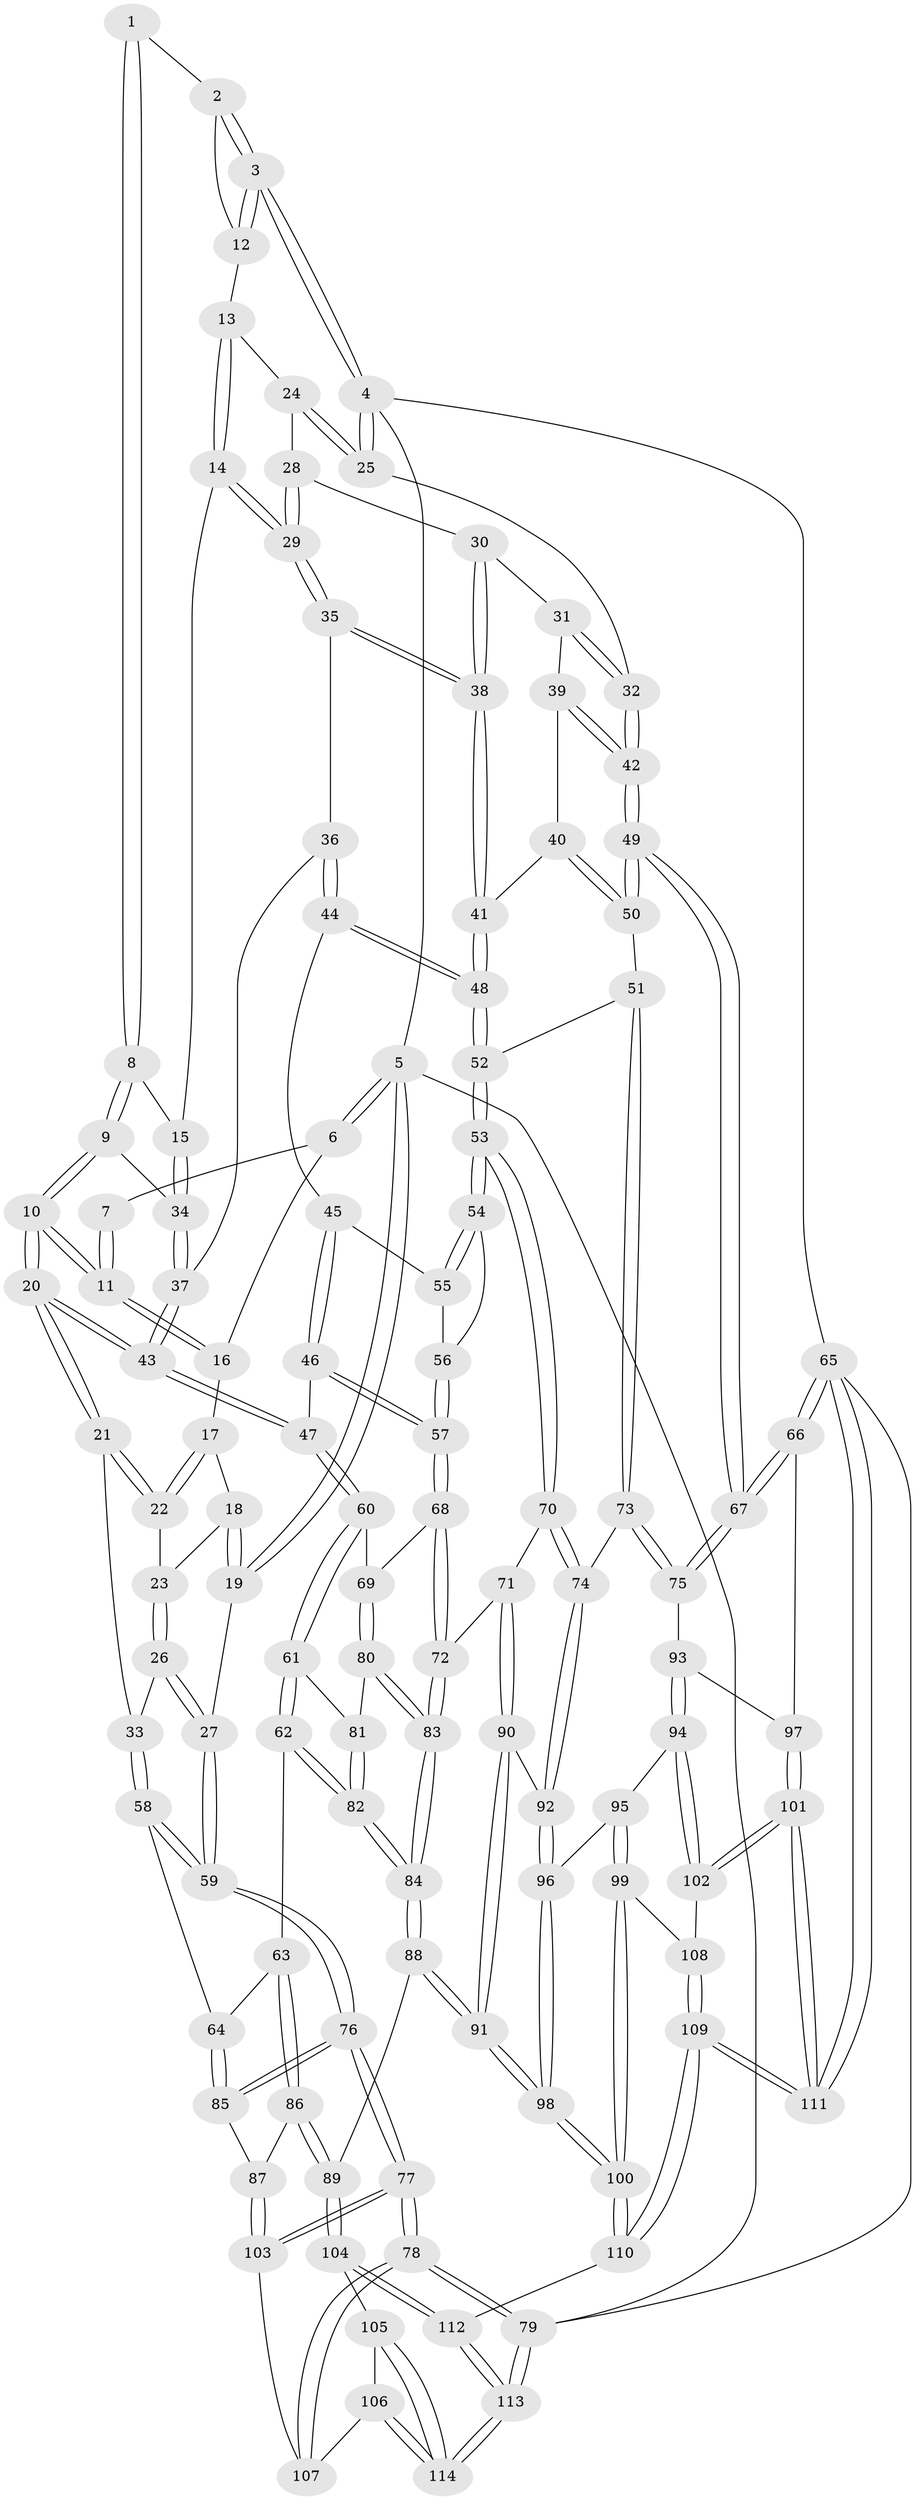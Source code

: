 // Generated by graph-tools (version 1.1) at 2025/02/03/09/25 05:02:09]
// undirected, 114 vertices, 282 edges
graph export_dot {
graph [start="1"]
  node [color=gray90,style=filled];
  1 [pos="+0.5109267816011539+0"];
  2 [pos="+0.576456945843017+0"];
  3 [pos="+1+0"];
  4 [pos="+1+0"];
  5 [pos="+0+0"];
  6 [pos="+0+0"];
  7 [pos="+0.39680252510322916+0"];
  8 [pos="+0.49584305427918896+0.012007605735268432"];
  9 [pos="+0.3431683114617686+0.18504371995574662"];
  10 [pos="+0.32836553126311835+0.19092160286260731"];
  11 [pos="+0.2934292995725354+0.11453303965924964"];
  12 [pos="+0.672900308969471+0.08236666831843244"];
  13 [pos="+0.6747424589589228+0.10410045462925764"];
  14 [pos="+0.6217967059317233+0.14063487340890074"];
  15 [pos="+0.5738265514036341+0.13976562761800942"];
  16 [pos="+0.18451545139902925+0.0469747298053427"];
  17 [pos="+0.15052882685145785+0.09430452228184713"];
  18 [pos="+0.06105828842390782+0.09576875121730477"];
  19 [pos="+0+0"];
  20 [pos="+0.2838485513690981+0.2910236646205639"];
  21 [pos="+0.22186474964743252+0.3008265940928688"];
  22 [pos="+0.12660965481551809+0.1662099536822548"];
  23 [pos="+0.09420984601978452+0.15668957586478074"];
  24 [pos="+0.759166723570024+0.12666203628886794"];
  25 [pos="+1+0"];
  26 [pos="+0+0.25401978503691935"];
  27 [pos="+0+0.2504713365771713"];
  28 [pos="+0.7603444741063508+0.14126664685557977"];
  29 [pos="+0.6618242711333461+0.23946693263305427"];
  30 [pos="+0.7723817350646739+0.19329308412929772"];
  31 [pos="+0.8369268639799013+0.21798396546855964"];
  32 [pos="+1+0"];
  33 [pos="+0.19362920206787546+0.3167846831589631"];
  34 [pos="+0.5233581212448896+0.19919993123323765"];
  35 [pos="+0.6687944931085217+0.2741869113975635"];
  36 [pos="+0.5792222046149574+0.3080743169819155"];
  37 [pos="+0.5442165052460773+0.2715706275306345"];
  38 [pos="+0.726987525544404+0.2990859605366143"];
  39 [pos="+0.8454174465807031+0.25864046550593317"];
  40 [pos="+0.8273925179275357+0.3303367233615648"];
  41 [pos="+0.744836032058463+0.3242515466331011"];
  42 [pos="+1+0.11797109179937292"];
  43 [pos="+0.33843589083271863+0.35360604615433516"];
  44 [pos="+0.5715935089247534+0.349229481845832"];
  45 [pos="+0.5648519153128954+0.3575469277029227"];
  46 [pos="+0.47746353392435553+0.39645201103935046"];
  47 [pos="+0.3488229818847158+0.3722691975605801"];
  48 [pos="+0.7013741395714481+0.43153578784842456"];
  49 [pos="+1+0.3856968203183949"];
  50 [pos="+0.9380770752752173+0.40179870383489147"];
  51 [pos="+0.8367238376710688+0.4892926472858927"];
  52 [pos="+0.701895487625463+0.45265871206157976"];
  53 [pos="+0.6688469091534524+0.49552034541263285"];
  54 [pos="+0.6193778880883205+0.4754964665517553"];
  55 [pos="+0.5676305247670734+0.3736389130881682"];
  56 [pos="+0.5556071918579545+0.47009652084696624"];
  57 [pos="+0.5246795609169683+0.4809218727856372"];
  58 [pos="+0.10090516049595698+0.49279500406249843"];
  59 [pos="+0+0.45106248106364916"];
  60 [pos="+0.34992309763692153+0.42194402337239667"];
  61 [pos="+0.3084390157898499+0.5303021524315013"];
  62 [pos="+0.3036431845965228+0.5354260571042581"];
  63 [pos="+0.2249934955654719+0.5816690385026199"];
  64 [pos="+0.10826038726710871+0.5064878141990594"];
  65 [pos="+1+1"];
  66 [pos="+1+0.6640044412154508"];
  67 [pos="+1+0.5764428193989533"];
  68 [pos="+0.4977664844856458+0.5464797236475948"];
  69 [pos="+0.48051074289949475+0.546013879774798"];
  70 [pos="+0.6670696599036149+0.5103050238161428"];
  71 [pos="+0.5724526820547795+0.6127282327056907"];
  72 [pos="+0.5670663797084633+0.6116090460985163"];
  73 [pos="+0.8258365212910989+0.633274171927924"];
  74 [pos="+0.7810153525820632+0.644625075239388"];
  75 [pos="+0.8555341981684501+0.6461890558022622"];
  76 [pos="+0+0.690086334483099"];
  77 [pos="+0+1"];
  78 [pos="+0+1"];
  79 [pos="+0+1"];
  80 [pos="+0.4409354770507491+0.576435905599251"];
  81 [pos="+0.4013871480786709+0.5797445065352713"];
  82 [pos="+0.37006613040990055+0.6623893585948409"];
  83 [pos="+0.43180529862687866+0.7157128331676066"];
  84 [pos="+0.3831925994709712+0.7830512511424269"];
  85 [pos="+0.053497570894617597+0.6639701904513234"];
  86 [pos="+0.22783030283558467+0.724605803802457"];
  87 [pos="+0.14682372680122208+0.7522520695559282"];
  88 [pos="+0.37912681101424284+0.7939461317539067"];
  89 [pos="+0.3712902551161409+0.7964703110111542"];
  90 [pos="+0.589054301138981+0.636410563688934"];
  91 [pos="+0.5355433321210694+0.8559882529213753"];
  92 [pos="+0.7163625858350675+0.7065291594888812"];
  93 [pos="+0.8789636111866302+0.7387670124516551"];
  94 [pos="+0.8487711362085938+0.8142483850334222"];
  95 [pos="+0.7404737388371319+0.7678787778911306"];
  96 [pos="+0.7139608611132715+0.7244660925843385"];
  97 [pos="+0.9837254277451764+0.7769953937911726"];
  98 [pos="+0.5450049415548818+0.8631454526437733"];
  99 [pos="+0.7347140198255605+0.8726523084069687"];
  100 [pos="+0.6027716488059855+0.9764896988800367"];
  101 [pos="+0.9110820363733793+0.8874018584999891"];
  102 [pos="+0.8645408149784637+0.8673025277180466"];
  103 [pos="+0.1315408093604439+0.7761878749546874"];
  104 [pos="+0.36659023456405543+0.8065090370285313"];
  105 [pos="+0.3158360598211518+0.8634161589884394"];
  106 [pos="+0.18451913035548398+0.9213882111534677"];
  107 [pos="+0.16840627070588282+0.9178374810756023"];
  108 [pos="+0.8289514219173807+0.8857735997116085"];
  109 [pos="+0.6901943096558445+1"];
  110 [pos="+0.6270579010406804+1"];
  111 [pos="+1+1"];
  112 [pos="+0.4062761086606571+1"];
  113 [pos="+0.2887105106011695+1"];
  114 [pos="+0.2646161282658375+1"];
  1 -- 2;
  1 -- 8;
  1 -- 8;
  2 -- 3;
  2 -- 3;
  2 -- 12;
  3 -- 4;
  3 -- 4;
  3 -- 12;
  3 -- 12;
  4 -- 5;
  4 -- 25;
  4 -- 25;
  4 -- 65;
  5 -- 6;
  5 -- 6;
  5 -- 19;
  5 -- 19;
  5 -- 79;
  6 -- 7;
  6 -- 16;
  7 -- 11;
  7 -- 11;
  8 -- 9;
  8 -- 9;
  8 -- 15;
  9 -- 10;
  9 -- 10;
  9 -- 34;
  10 -- 11;
  10 -- 11;
  10 -- 20;
  10 -- 20;
  11 -- 16;
  11 -- 16;
  12 -- 13;
  13 -- 14;
  13 -- 14;
  13 -- 24;
  14 -- 15;
  14 -- 29;
  14 -- 29;
  15 -- 34;
  15 -- 34;
  16 -- 17;
  17 -- 18;
  17 -- 22;
  17 -- 22;
  18 -- 19;
  18 -- 19;
  18 -- 23;
  19 -- 27;
  20 -- 21;
  20 -- 21;
  20 -- 43;
  20 -- 43;
  21 -- 22;
  21 -- 22;
  21 -- 33;
  22 -- 23;
  23 -- 26;
  23 -- 26;
  24 -- 25;
  24 -- 25;
  24 -- 28;
  25 -- 32;
  26 -- 27;
  26 -- 27;
  26 -- 33;
  27 -- 59;
  27 -- 59;
  28 -- 29;
  28 -- 29;
  28 -- 30;
  29 -- 35;
  29 -- 35;
  30 -- 31;
  30 -- 38;
  30 -- 38;
  31 -- 32;
  31 -- 32;
  31 -- 39;
  32 -- 42;
  32 -- 42;
  33 -- 58;
  33 -- 58;
  34 -- 37;
  34 -- 37;
  35 -- 36;
  35 -- 38;
  35 -- 38;
  36 -- 37;
  36 -- 44;
  36 -- 44;
  37 -- 43;
  37 -- 43;
  38 -- 41;
  38 -- 41;
  39 -- 40;
  39 -- 42;
  39 -- 42;
  40 -- 41;
  40 -- 50;
  40 -- 50;
  41 -- 48;
  41 -- 48;
  42 -- 49;
  42 -- 49;
  43 -- 47;
  43 -- 47;
  44 -- 45;
  44 -- 48;
  44 -- 48;
  45 -- 46;
  45 -- 46;
  45 -- 55;
  46 -- 47;
  46 -- 57;
  46 -- 57;
  47 -- 60;
  47 -- 60;
  48 -- 52;
  48 -- 52;
  49 -- 50;
  49 -- 50;
  49 -- 67;
  49 -- 67;
  50 -- 51;
  51 -- 52;
  51 -- 73;
  51 -- 73;
  52 -- 53;
  52 -- 53;
  53 -- 54;
  53 -- 54;
  53 -- 70;
  53 -- 70;
  54 -- 55;
  54 -- 55;
  54 -- 56;
  55 -- 56;
  56 -- 57;
  56 -- 57;
  57 -- 68;
  57 -- 68;
  58 -- 59;
  58 -- 59;
  58 -- 64;
  59 -- 76;
  59 -- 76;
  60 -- 61;
  60 -- 61;
  60 -- 69;
  61 -- 62;
  61 -- 62;
  61 -- 81;
  62 -- 63;
  62 -- 82;
  62 -- 82;
  63 -- 64;
  63 -- 86;
  63 -- 86;
  64 -- 85;
  64 -- 85;
  65 -- 66;
  65 -- 66;
  65 -- 111;
  65 -- 111;
  65 -- 79;
  66 -- 67;
  66 -- 67;
  66 -- 97;
  67 -- 75;
  67 -- 75;
  68 -- 69;
  68 -- 72;
  68 -- 72;
  69 -- 80;
  69 -- 80;
  70 -- 71;
  70 -- 74;
  70 -- 74;
  71 -- 72;
  71 -- 90;
  71 -- 90;
  72 -- 83;
  72 -- 83;
  73 -- 74;
  73 -- 75;
  73 -- 75;
  74 -- 92;
  74 -- 92;
  75 -- 93;
  76 -- 77;
  76 -- 77;
  76 -- 85;
  76 -- 85;
  77 -- 78;
  77 -- 78;
  77 -- 103;
  77 -- 103;
  78 -- 79;
  78 -- 79;
  78 -- 107;
  78 -- 107;
  79 -- 113;
  79 -- 113;
  80 -- 81;
  80 -- 83;
  80 -- 83;
  81 -- 82;
  81 -- 82;
  82 -- 84;
  82 -- 84;
  83 -- 84;
  83 -- 84;
  84 -- 88;
  84 -- 88;
  85 -- 87;
  86 -- 87;
  86 -- 89;
  86 -- 89;
  87 -- 103;
  87 -- 103;
  88 -- 89;
  88 -- 91;
  88 -- 91;
  89 -- 104;
  89 -- 104;
  90 -- 91;
  90 -- 91;
  90 -- 92;
  91 -- 98;
  91 -- 98;
  92 -- 96;
  92 -- 96;
  93 -- 94;
  93 -- 94;
  93 -- 97;
  94 -- 95;
  94 -- 102;
  94 -- 102;
  95 -- 96;
  95 -- 99;
  95 -- 99;
  96 -- 98;
  96 -- 98;
  97 -- 101;
  97 -- 101;
  98 -- 100;
  98 -- 100;
  99 -- 100;
  99 -- 100;
  99 -- 108;
  100 -- 110;
  100 -- 110;
  101 -- 102;
  101 -- 102;
  101 -- 111;
  101 -- 111;
  102 -- 108;
  103 -- 107;
  104 -- 105;
  104 -- 112;
  104 -- 112;
  105 -- 106;
  105 -- 114;
  105 -- 114;
  106 -- 107;
  106 -- 114;
  106 -- 114;
  108 -- 109;
  108 -- 109;
  109 -- 110;
  109 -- 110;
  109 -- 111;
  109 -- 111;
  110 -- 112;
  112 -- 113;
  112 -- 113;
  113 -- 114;
  113 -- 114;
}
